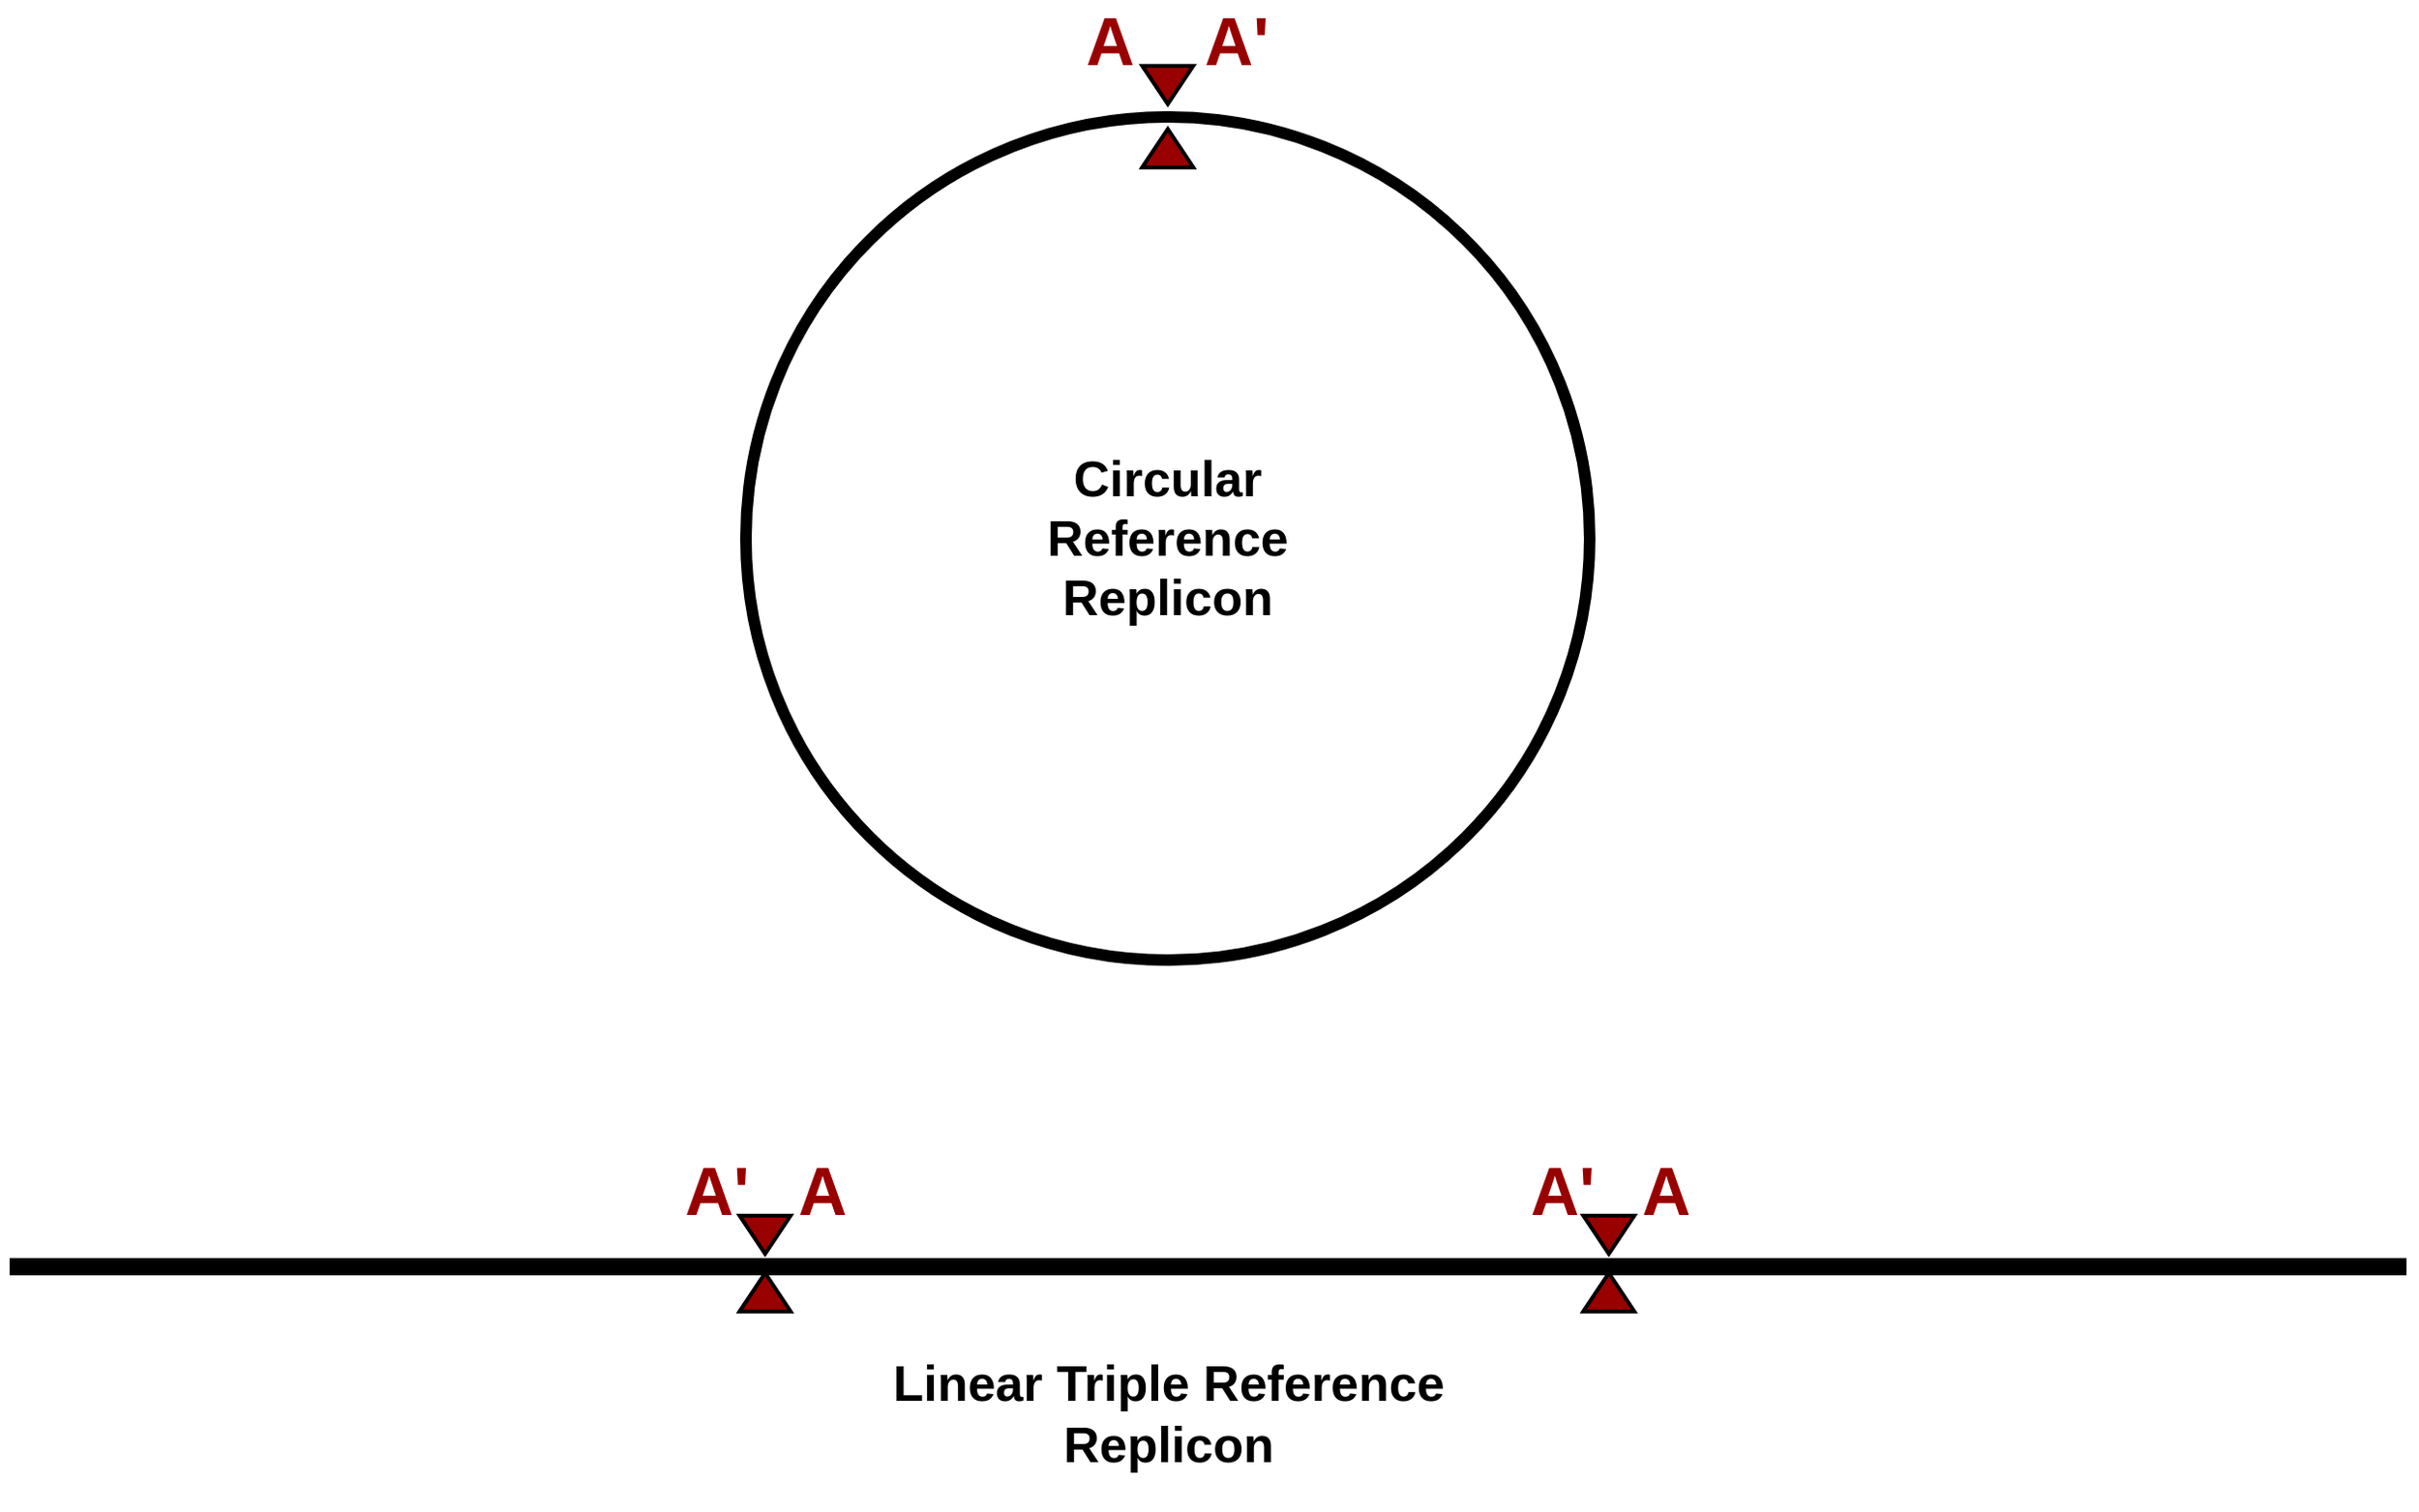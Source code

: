 <mxfile version="14.6.3" type="github">
  <diagram id="RIq3hGrc--Jxum7is6in" name="Page-1">
    <mxGraphModel dx="2858" dy="1093" grid="1" gridSize="10" guides="1" tooltips="1" connect="1" arrows="1" fold="1" page="1" pageScale="1" pageWidth="827" pageHeight="1169" math="0" shadow="0">
      <root>
        <mxCell id="0" />
        <mxCell id="1" parent="0" />
        <mxCell id="DHN71JKNqXYbLNceG395-1" value="" style="ellipse;whiteSpace=wrap;html=1;aspect=fixed;fillColor=none;strokeWidth=6;" vertex="1" parent="1">
          <mxGeometry x="194" y="80" width="440" height="440" as="geometry" />
        </mxCell>
        <mxCell id="DHN71JKNqXYbLNceG395-2" value="&lt;b&gt;&lt;font style=&quot;font-size: 26px&quot;&gt;Circular&lt;br&gt;Reference Replicon&lt;/font&gt;&lt;/b&gt;" style="text;html=1;strokeColor=none;fillColor=none;align=center;verticalAlign=middle;whiteSpace=wrap;rounded=0;" vertex="1" parent="1">
          <mxGeometry x="332" y="250" width="164" height="100" as="geometry" />
        </mxCell>
        <mxCell id="DHN71JKNqXYbLNceG395-3" value="" style="triangle;whiteSpace=wrap;html=1;strokeWidth=2;rotation=90;fillColor=#990000;" vertex="1" parent="1">
          <mxGeometry x="404" y="50" width="20" height="26.67" as="geometry" />
        </mxCell>
        <mxCell id="DHN71JKNqXYbLNceG395-8" value="" style="triangle;whiteSpace=wrap;html=1;strokeWidth=2;rotation=-90;fillColor=#990000;" vertex="1" parent="1">
          <mxGeometry x="404" y="83" width="20" height="26.67" as="geometry" />
        </mxCell>
        <mxCell id="DHN71JKNqXYbLNceG395-10" value="" style="endArrow=none;html=1;strokeWidth=9;" edge="1" parent="1">
          <mxGeometry width="50" height="50" relative="1" as="geometry">
            <mxPoint x="-190" y="680" as="sourcePoint" />
            <mxPoint x="1060" y="680" as="targetPoint" />
          </mxGeometry>
        </mxCell>
        <mxCell id="DHN71JKNqXYbLNceG395-13" value="" style="triangle;whiteSpace=wrap;html=1;strokeWidth=2;rotation=90;fillColor=#990000;" vertex="1" parent="1">
          <mxGeometry x="194" y="650" width="20" height="26.67" as="geometry" />
        </mxCell>
        <mxCell id="DHN71JKNqXYbLNceG395-14" value="" style="triangle;whiteSpace=wrap;html=1;strokeWidth=2;rotation=90;fillColor=#990000;" vertex="1" parent="1">
          <mxGeometry x="634" y="650" width="20" height="26.67" as="geometry" />
        </mxCell>
        <mxCell id="DHN71JKNqXYbLNceG395-15" value="" style="triangle;whiteSpace=wrap;html=1;strokeWidth=2;rotation=-90;fillColor=#990000;" vertex="1" parent="1">
          <mxGeometry x="194" y="680" width="20" height="26.67" as="geometry" />
        </mxCell>
        <mxCell id="DHN71JKNqXYbLNceG395-16" value="" style="triangle;whiteSpace=wrap;html=1;strokeWidth=2;rotation=-90;fillColor=#990000;" vertex="1" parent="1">
          <mxGeometry x="634" y="680" width="20" height="26.67" as="geometry" />
        </mxCell>
        <mxCell id="DHN71JKNqXYbLNceG395-17" value="&lt;b&gt;&lt;font style=&quot;font-size: 26px&quot;&gt;Linear Triple Reference Replicon&lt;/font&gt;&lt;/b&gt;" style="text;html=1;strokeColor=none;fillColor=none;align=center;verticalAlign=middle;whiteSpace=wrap;rounded=0;" vertex="1" parent="1">
          <mxGeometry x="239.5" y="706.67" width="349" height="100" as="geometry" />
        </mxCell>
        <mxCell id="DHN71JKNqXYbLNceG395-18" value="&lt;font size=&quot;1&quot; color=&quot;#990000&quot;&gt;&lt;b style=&quot;font-size: 35px&quot;&gt;A&lt;/b&gt;&lt;/font&gt;" style="text;html=1;strokeColor=none;fillColor=none;align=center;verticalAlign=middle;whiteSpace=wrap;rounded=0;" vertex="1" parent="1">
          <mxGeometry x="364" y="30" width="40" height="20" as="geometry" />
        </mxCell>
        <mxCell id="DHN71JKNqXYbLNceG395-19" value="&lt;font size=&quot;1&quot; color=&quot;#990000&quot;&gt;&lt;b style=&quot;font-size: 35px&quot;&gt;A&#39;&lt;/b&gt;&lt;/font&gt;" style="text;html=1;strokeColor=none;fillColor=none;align=center;verticalAlign=middle;whiteSpace=wrap;rounded=0;" vertex="1" parent="1">
          <mxGeometry x="430" y="30" width="40" height="20" as="geometry" />
        </mxCell>
        <mxCell id="DHN71JKNqXYbLNceG395-21" value="&lt;font size=&quot;1&quot; color=&quot;#990000&quot;&gt;&lt;b style=&quot;font-size: 35px&quot;&gt;A&#39;&lt;/b&gt;&lt;/font&gt;" style="text;html=1;strokeColor=none;fillColor=none;align=center;verticalAlign=middle;whiteSpace=wrap;rounded=0;" vertex="1" parent="1">
          <mxGeometry x="159" y="630" width="40" height="20" as="geometry" />
        </mxCell>
        <mxCell id="DHN71JKNqXYbLNceG395-22" value="&lt;font size=&quot;1&quot; color=&quot;#990000&quot;&gt;&lt;b style=&quot;font-size: 35px&quot;&gt;A&#39;&lt;/b&gt;&lt;/font&gt;" style="text;html=1;strokeColor=none;fillColor=none;align=center;verticalAlign=middle;whiteSpace=wrap;rounded=0;" vertex="1" parent="1">
          <mxGeometry x="600" y="630" width="40" height="20" as="geometry" />
        </mxCell>
        <mxCell id="DHN71JKNqXYbLNceG395-23" value="&lt;font size=&quot;1&quot; color=&quot;#990000&quot;&gt;&lt;b style=&quot;font-size: 35px&quot;&gt;A&lt;/b&gt;&lt;/font&gt;" style="text;html=1;strokeColor=none;fillColor=none;align=center;verticalAlign=middle;whiteSpace=wrap;rounded=0;" vertex="1" parent="1">
          <mxGeometry x="214" y="630" width="40" height="20" as="geometry" />
        </mxCell>
        <mxCell id="DHN71JKNqXYbLNceG395-24" value="&lt;font size=&quot;1&quot; color=&quot;#990000&quot;&gt;&lt;b style=&quot;font-size: 35px&quot;&gt;A&lt;/b&gt;&lt;/font&gt;" style="text;html=1;strokeColor=none;fillColor=none;align=center;verticalAlign=middle;whiteSpace=wrap;rounded=0;" vertex="1" parent="1">
          <mxGeometry x="654" y="630" width="40" height="20" as="geometry" />
        </mxCell>
      </root>
    </mxGraphModel>
  </diagram>
</mxfile>
